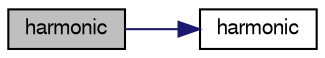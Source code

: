 digraph "harmonic"
{
  bgcolor="transparent";
  edge [fontname="FreeSans",fontsize="10",labelfontname="FreeSans",labelfontsize="10"];
  node [fontname="FreeSans",fontsize="10",shape=record];
  rankdir="LR";
  Node3 [label="harmonic",height=0.2,width=0.4,color="black", fillcolor="grey75", style="filled", fontcolor="black"];
  Node3 -> Node4 [color="midnightblue",fontsize="10",style="solid",fontname="FreeSans"];
  Node4 [label="harmonic",height=0.2,width=0.4,color="black",URL="$a23178.html#ad4d57c428251d1430f8a341dd3aa23a1",tooltip="Construct from mesh. "];
}
